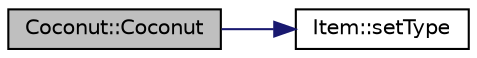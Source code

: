 digraph "Coconut::Coconut"
{
 // LATEX_PDF_SIZE
  edge [fontname="Helvetica",fontsize="10",labelfontname="Helvetica",labelfontsize="10"];
  node [fontname="Helvetica",fontsize="10",shape=record];
  rankdir="LR";
  Node1 [label="Coconut::Coconut",height=0.2,width=0.4,color="black", fillcolor="grey75", style="filled", fontcolor="black",tooltip=" "];
  Node1 -> Node2 [color="midnightblue",fontsize="10",style="solid",fontname="Helvetica"];
  Node2 [label="Item::setType",height=0.2,width=0.4,color="black", fillcolor="white", style="filled",URL="$class_item.html#af84871ca941ecb2f894e3fdc7bf1710b",tooltip=" "];
}
